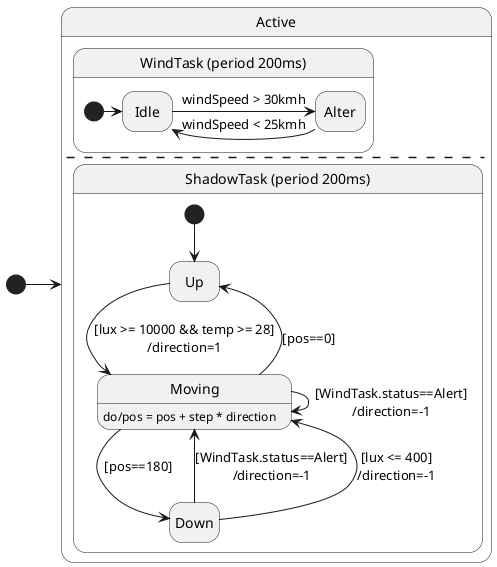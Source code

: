 @startuml smart-terrace

hide empty description

[*] -> Active

state Active {

    state "WindTask (period 200ms)" as mot {
        [*] -> Idle
        Idle -> Alter: windSpeed > 30kmh
        Alter -> Idle: windSpeed < 25kmh
    }
    --
    state "ShadowTask (period 200ms)" as blink {
        [*] --> Up
        Up --> Moving: [lux >= 10000 && temp >= 28]\n/direction=1
        Moving: do/pos = pos + step * direction
        Moving --> Up: [pos==0]
        Moving --> Down: [pos==180]
        Moving --> Moving: [WindTask.status==Alert]\n/direction=-1

        Down --> Moving: [WindTask.status==Alert]\n/direction=-1
        Down --> Moving: [lux <= 400]\n/direction=-1
    }

}

@enduml